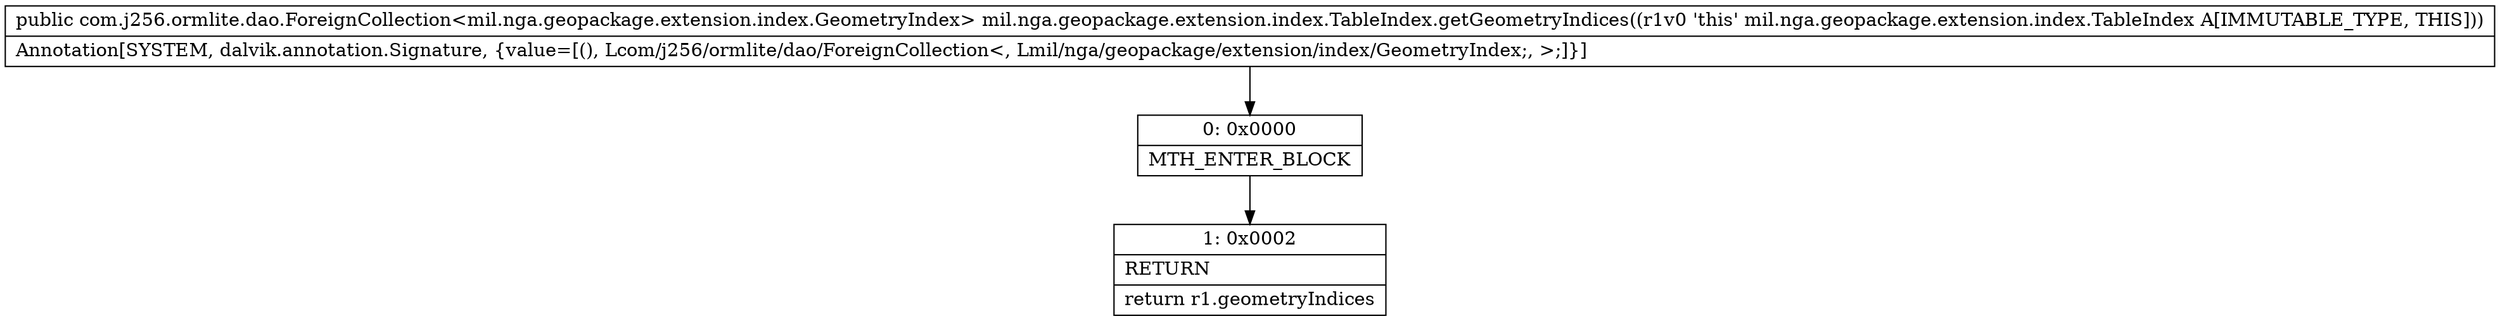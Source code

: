 digraph "CFG formil.nga.geopackage.extension.index.TableIndex.getGeometryIndices()Lcom\/j256\/ormlite\/dao\/ForeignCollection;" {
Node_0 [shape=record,label="{0\:\ 0x0000|MTH_ENTER_BLOCK\l}"];
Node_1 [shape=record,label="{1\:\ 0x0002|RETURN\l|return r1.geometryIndices\l}"];
MethodNode[shape=record,label="{public com.j256.ormlite.dao.ForeignCollection\<mil.nga.geopackage.extension.index.GeometryIndex\> mil.nga.geopackage.extension.index.TableIndex.getGeometryIndices((r1v0 'this' mil.nga.geopackage.extension.index.TableIndex A[IMMUTABLE_TYPE, THIS]))  | Annotation[SYSTEM, dalvik.annotation.Signature, \{value=[(), Lcom\/j256\/ormlite\/dao\/ForeignCollection\<, Lmil\/nga\/geopackage\/extension\/index\/GeometryIndex;, \>;]\}]\l}"];
MethodNode -> Node_0;
Node_0 -> Node_1;
}

